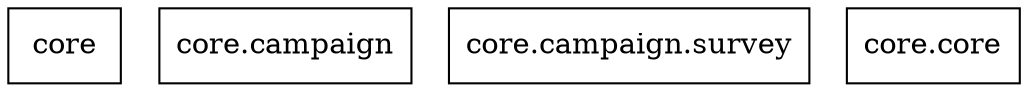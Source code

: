 digraph "packages_uml_core" {
charset="utf-8"
rankdir=BT
"0" [label="core", shape="box"];
"1" [label="core.campaign", shape="box"];
"2" [label="core.campaign.survey", shape="box"];
"3" [label="core.core", shape="box"];
}
